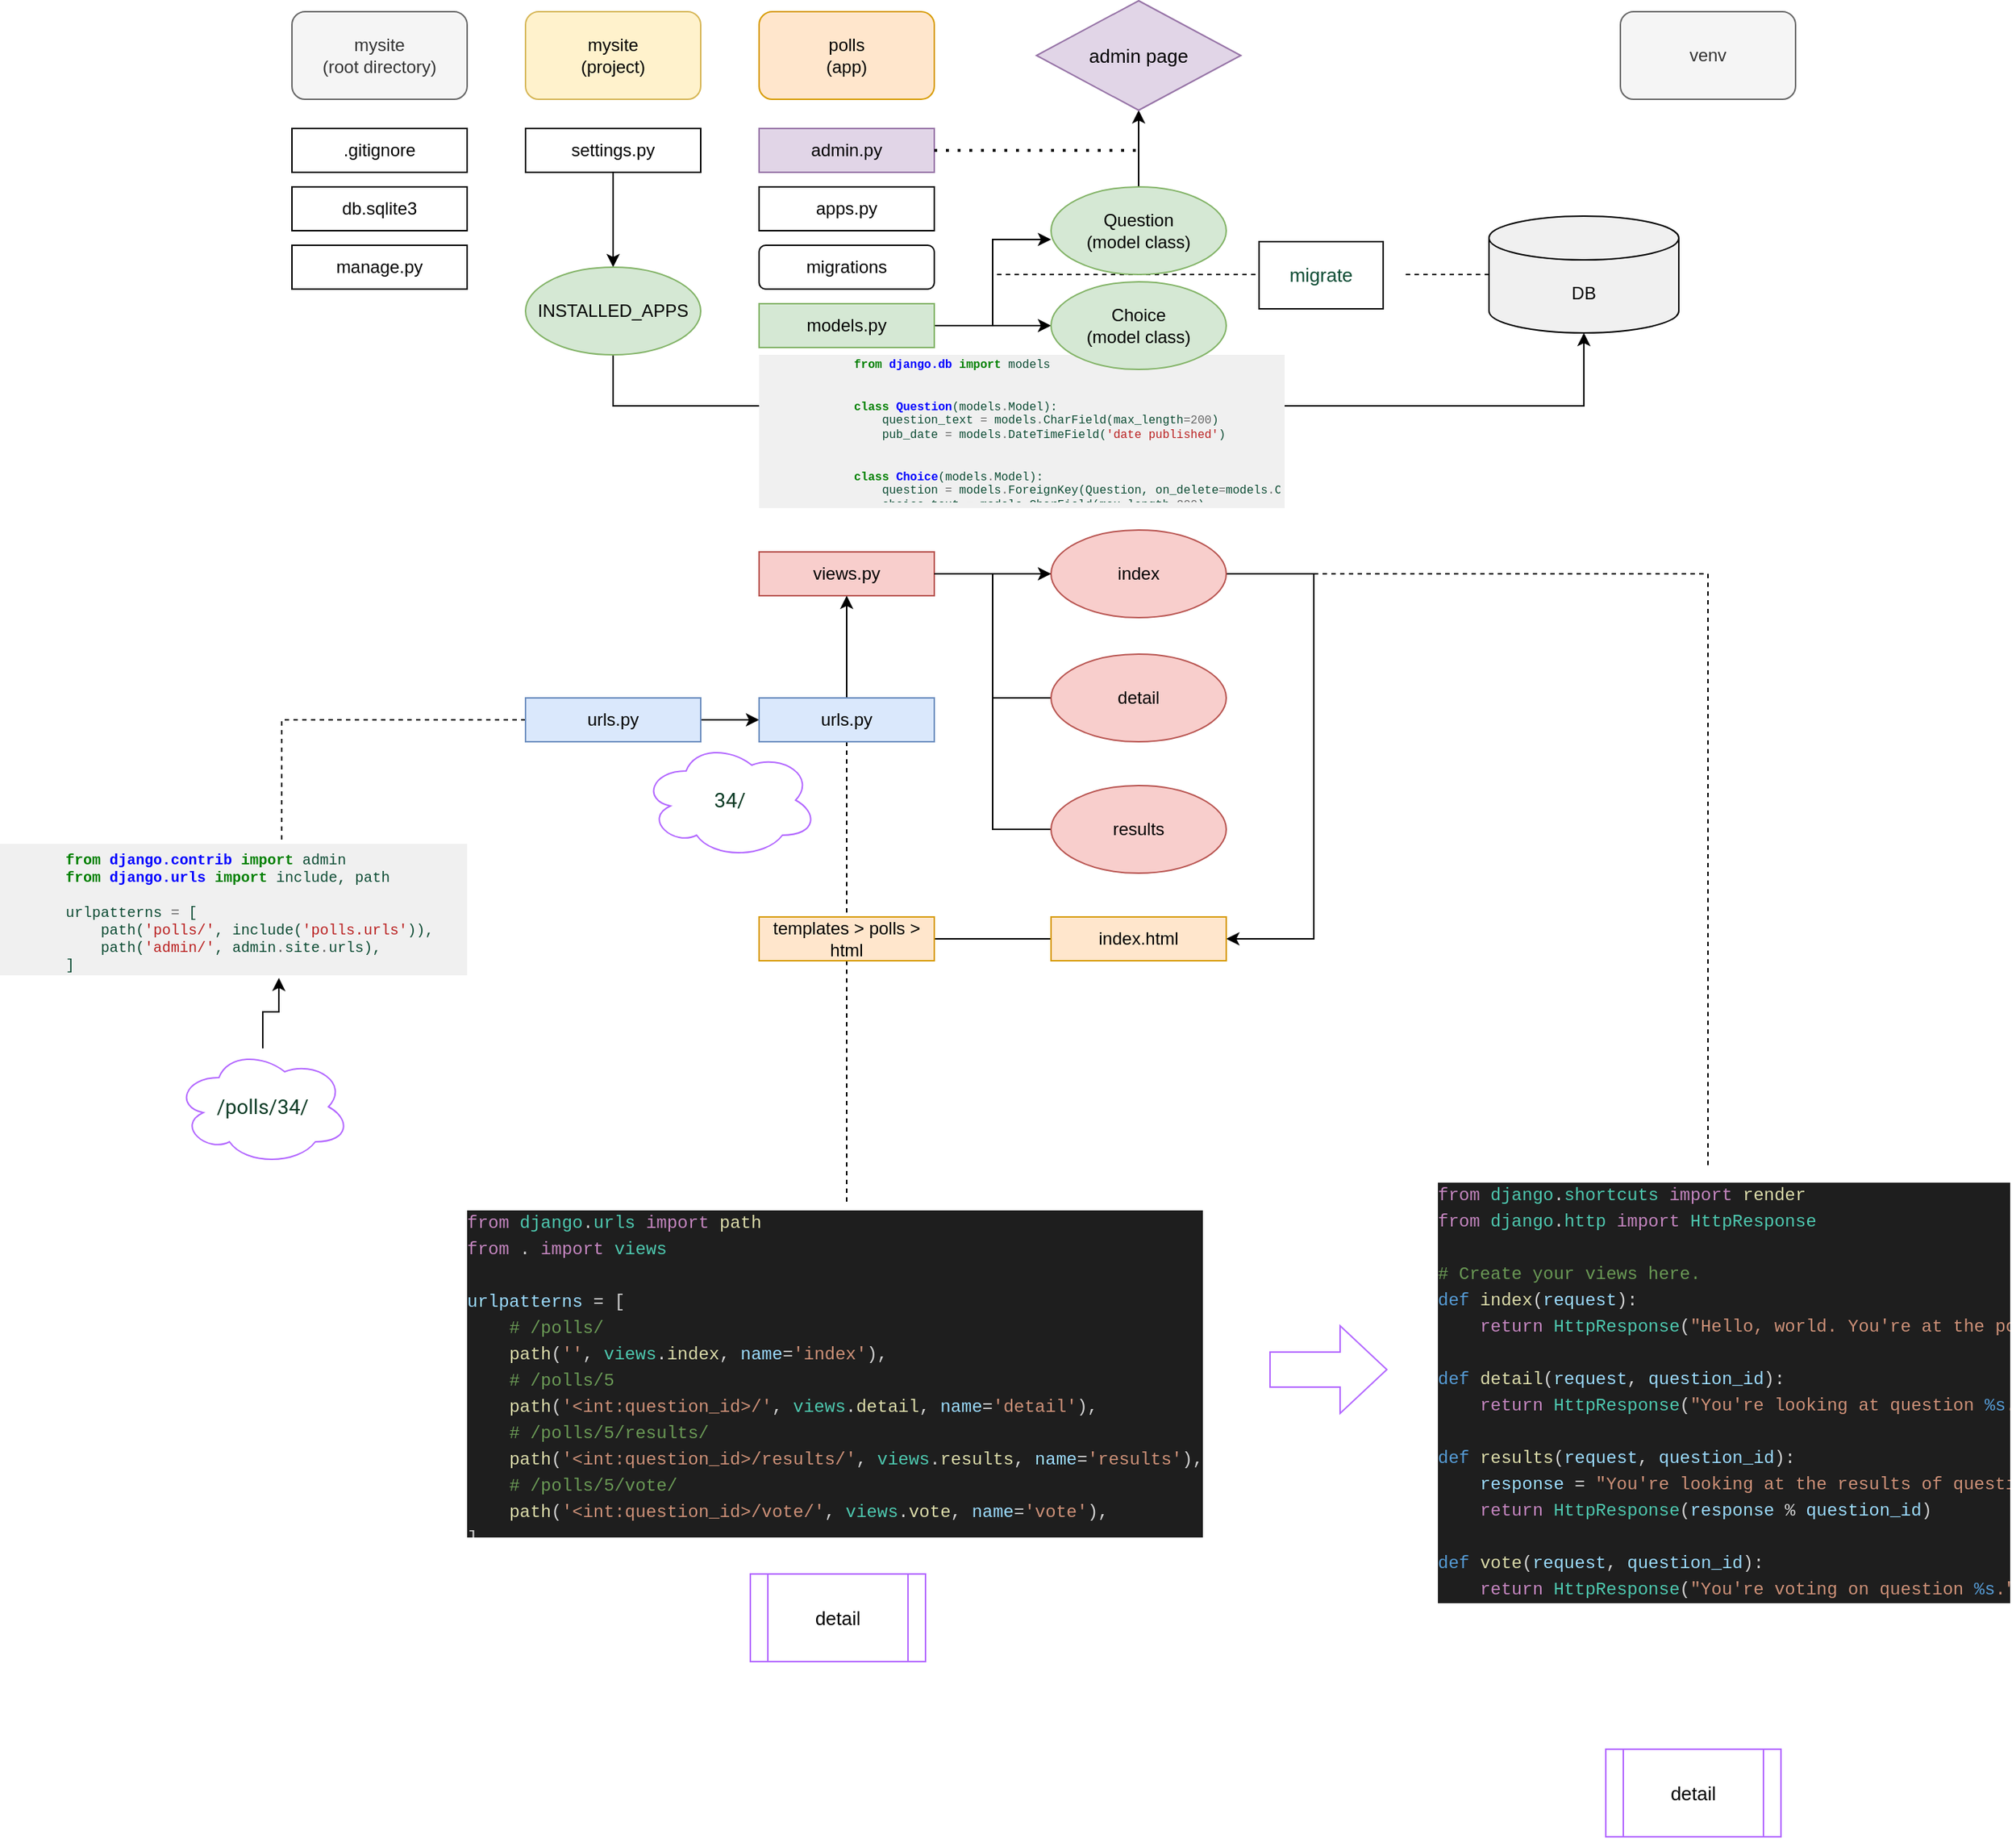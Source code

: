 <mxfile version="15.0.6" type="device"><diagram id="5Y-TuCIRkv6hMCjjfvMP" name="Page-1"><mxGraphModel dx="1184" dy="262" grid="1" gridSize="10" guides="1" tooltips="1" connect="1" arrows="1" fold="1" page="1" pageScale="1" pageWidth="827" pageHeight="1169" math="0" shadow="0"><root><mxCell id="0"/><mxCell id="1" parent="0"/><mxCell id="mrNbtPXrURU2hSH1dkUF-2" value="mysite&lt;br&gt;(project)" style="rounded=1;whiteSpace=wrap;html=1;fillColor=#fff2cc;strokeColor=#d6b656;" parent="1" vertex="1"><mxGeometry x="200" y="40" width="120" height="60" as="geometry"/></mxCell><mxCell id="mrNbtPXrURU2hSH1dkUF-3" value="mysite&lt;br&gt;(root directory)" style="rounded=1;whiteSpace=wrap;html=1;fillColor=#f5f5f5;strokeColor=#666666;fontColor=#333333;" parent="1" vertex="1"><mxGeometry x="40" y="40" width="120" height="60" as="geometry"/></mxCell><mxCell id="mrNbtPXrURU2hSH1dkUF-4" value="polls&lt;br&gt;(app)" style="rounded=1;whiteSpace=wrap;html=1;fillColor=#ffe6cc;strokeColor=#d79b00;" parent="1" vertex="1"><mxGeometry x="360" y="40" width="120" height="60" as="geometry"/></mxCell><mxCell id="mrNbtPXrURU2hSH1dkUF-6" value=".gitignore" style="rounded=0;whiteSpace=wrap;html=1;" parent="1" vertex="1"><mxGeometry x="40" y="120" width="120" height="30" as="geometry"/></mxCell><mxCell id="mrNbtPXrURU2hSH1dkUF-10" value="db.sqlite3" style="rounded=0;whiteSpace=wrap;html=1;" parent="1" vertex="1"><mxGeometry x="40" y="160" width="120" height="30" as="geometry"/></mxCell><mxCell id="mrNbtPXrURU2hSH1dkUF-11" value="manage.py" style="rounded=0;whiteSpace=wrap;html=1;" parent="1" vertex="1"><mxGeometry x="40" y="200" width="120" height="30" as="geometry"/></mxCell><mxCell id="nq8Motgy_iEgFqAY7akt-18" value="" style="edgeStyle=orthogonalEdgeStyle;rounded=0;orthogonalLoop=1;jettySize=auto;html=1;" edge="1" parent="1" source="mrNbtPXrURU2hSH1dkUF-12" target="nq8Motgy_iEgFqAY7akt-17"><mxGeometry relative="1" as="geometry"/></mxCell><mxCell id="mrNbtPXrURU2hSH1dkUF-12" value="settings.py" style="rounded=0;whiteSpace=wrap;html=1;" parent="1" vertex="1"><mxGeometry x="200" y="120" width="120" height="30" as="geometry"/></mxCell><mxCell id="mrNbtPXrURU2hSH1dkUF-13" value="venv" style="rounded=1;whiteSpace=wrap;html=1;fillColor=#f5f5f5;strokeColor=#666666;fontColor=#333333;" parent="1" vertex="1"><mxGeometry x="950" y="40" width="120" height="60" as="geometry"/></mxCell><mxCell id="nq8Motgy_iEgFqAY7akt-3" style="edgeStyle=orthogonalEdgeStyle;rounded=0;orthogonalLoop=1;jettySize=auto;html=1;" edge="1" parent="1" source="mrNbtPXrURU2hSH1dkUF-14" target="mrNbtPXrURU2hSH1dkUF-24"><mxGeometry relative="1" as="geometry"><Array as="points"><mxPoint x="260" y="525"/></Array></mxGeometry></mxCell><mxCell id="nq8Motgy_iEgFqAY7akt-56" style="edgeStyle=orthogonalEdgeStyle;rounded=0;orthogonalLoop=1;jettySize=auto;html=1;entryX=0.603;entryY=-0.003;entryDx=0;entryDy=0;entryPerimeter=0;dashed=1;fontFamily=Helvetica;fontSize=13;endArrow=none;endFill=0;" edge="1" parent="1" source="mrNbtPXrURU2hSH1dkUF-14" target="nq8Motgy_iEgFqAY7akt-7"><mxGeometry relative="1" as="geometry"/></mxCell><mxCell id="mrNbtPXrURU2hSH1dkUF-14" value="urls.py" style="rounded=0;whiteSpace=wrap;html=1;fillColor=#dae8fc;strokeColor=#6c8ebf;" parent="1" vertex="1"><mxGeometry x="200" y="510" width="120" height="30" as="geometry"/></mxCell><mxCell id="nq8Motgy_iEgFqAY7akt-37" style="edgeStyle=orthogonalEdgeStyle;rounded=0;orthogonalLoop=1;jettySize=auto;html=1;entryX=0.5;entryY=1;entryDx=0;entryDy=0;fontFamily=Helvetica;fontSize=13;exitX=0.5;exitY=0;exitDx=0;exitDy=0;" edge="1" parent="1" source="nq8Motgy_iEgFqAY7akt-28" target="nq8Motgy_iEgFqAY7akt-33"><mxGeometry relative="1" as="geometry"/></mxCell><mxCell id="mrNbtPXrURU2hSH1dkUF-16" value="admin.py" style="rounded=0;whiteSpace=wrap;html=1;fillColor=#e1d5e7;strokeColor=#9673a6;" parent="1" vertex="1"><mxGeometry x="360" y="120" width="120" height="30" as="geometry"/></mxCell><mxCell id="mrNbtPXrURU2hSH1dkUF-17" value="apps.py" style="rounded=0;whiteSpace=wrap;html=1;" parent="1" vertex="1"><mxGeometry x="360" y="160" width="120" height="30" as="geometry"/></mxCell><mxCell id="mrNbtPXrURU2hSH1dkUF-19" value="migrations" style="rounded=1;whiteSpace=wrap;html=1;" parent="1" vertex="1"><mxGeometry x="360" y="200" width="120" height="30" as="geometry"/></mxCell><mxCell id="nq8Motgy_iEgFqAY7akt-31" value="" style="edgeStyle=orthogonalEdgeStyle;rounded=0;orthogonalLoop=1;jettySize=auto;html=1;fontFamily=Helvetica;fontSize=13;" edge="1" parent="1" source="mrNbtPXrURU2hSH1dkUF-20" target="nq8Motgy_iEgFqAY7akt-30"><mxGeometry relative="1" as="geometry"/></mxCell><mxCell id="nq8Motgy_iEgFqAY7akt-36" style="edgeStyle=orthogonalEdgeStyle;rounded=0;orthogonalLoop=1;jettySize=auto;html=1;fontFamily=Helvetica;fontSize=13;" edge="1" parent="1" source="mrNbtPXrURU2hSH1dkUF-20"><mxGeometry relative="1" as="geometry"><mxPoint x="560" y="196" as="targetPoint"/><Array as="points"><mxPoint x="520" y="255"/><mxPoint x="520" y="196"/></Array></mxGeometry></mxCell><mxCell id="nq8Motgy_iEgFqAY7akt-47" style="edgeStyle=orthogonalEdgeStyle;rounded=0;orthogonalLoop=1;jettySize=auto;html=1;fontFamily=Helvetica;fontSize=13;dashed=1;endArrow=none;endFill=0;" edge="1" parent="1" source="mrNbtPXrURU2hSH1dkUF-20"><mxGeometry relative="1" as="geometry"><mxPoint x="700" y="220" as="targetPoint"/><Array as="points"><mxPoint x="520" y="255"/><mxPoint x="520" y="220"/></Array></mxGeometry></mxCell><mxCell id="mrNbtPXrURU2hSH1dkUF-20" value="models.py" style="rounded=0;whiteSpace=wrap;html=1;fillColor=#d5e8d4;strokeColor=#82b366;" parent="1" vertex="1"><mxGeometry x="360" y="240" width="120" height="30" as="geometry"/></mxCell><mxCell id="nq8Motgy_iEgFqAY7akt-59" style="edgeStyle=orthogonalEdgeStyle;rounded=0;orthogonalLoop=1;jettySize=auto;html=1;entryX=0;entryY=0.5;entryDx=0;entryDy=0;fontFamily=Helvetica;fontSize=13;endArrow=classic;endFill=1;" edge="1" parent="1" source="mrNbtPXrURU2hSH1dkUF-21" target="nq8Motgy_iEgFqAY7akt-53"><mxGeometry relative="1" as="geometry"/></mxCell><mxCell id="nq8Motgy_iEgFqAY7akt-62" style="edgeStyle=orthogonalEdgeStyle;rounded=0;orthogonalLoop=1;jettySize=auto;html=1;entryX=0;entryY=0.5;entryDx=0;entryDy=0;fontFamily=Helvetica;fontSize=13;endArrow=none;endFill=0;" edge="1" parent="1" source="mrNbtPXrURU2hSH1dkUF-21" target="nq8Motgy_iEgFqAY7akt-60"><mxGeometry relative="1" as="geometry"/></mxCell><mxCell id="nq8Motgy_iEgFqAY7akt-64" style="edgeStyle=orthogonalEdgeStyle;rounded=0;orthogonalLoop=1;jettySize=auto;html=1;entryX=0;entryY=0.5;entryDx=0;entryDy=0;fontFamily=Helvetica;fontSize=13;endArrow=none;endFill=0;" edge="1" parent="1" source="mrNbtPXrURU2hSH1dkUF-21" target="nq8Motgy_iEgFqAY7akt-61"><mxGeometry relative="1" as="geometry"/></mxCell><mxCell id="mrNbtPXrURU2hSH1dkUF-21" value="views.py" style="rounded=0;whiteSpace=wrap;html=1;fillColor=#f8cecc;strokeColor=#b85450;" parent="1" vertex="1"><mxGeometry x="360" y="410" width="120" height="30" as="geometry"/></mxCell><mxCell id="nq8Motgy_iEgFqAY7akt-11" style="edgeStyle=orthogonalEdgeStyle;rounded=0;orthogonalLoop=1;jettySize=auto;html=1;entryX=0.5;entryY=1;entryDx=0;entryDy=0;" edge="1" parent="1" source="mrNbtPXrURU2hSH1dkUF-24" target="mrNbtPXrURU2hSH1dkUF-21"><mxGeometry relative="1" as="geometry"/></mxCell><mxCell id="nq8Motgy_iEgFqAY7akt-57" style="edgeStyle=orthogonalEdgeStyle;rounded=0;orthogonalLoop=1;jettySize=auto;html=1;entryX=0.5;entryY=0;entryDx=0;entryDy=0;dashed=1;fontFamily=Helvetica;fontSize=13;endArrow=none;endFill=0;" edge="1" parent="1" source="mrNbtPXrURU2hSH1dkUF-24" target="nq8Motgy_iEgFqAY7akt-6"><mxGeometry relative="1" as="geometry"/></mxCell><mxCell id="mrNbtPXrURU2hSH1dkUF-24" value="urls.py" style="rounded=0;whiteSpace=wrap;html=1;fillColor=#dae8fc;strokeColor=#6c8ebf;" parent="1" vertex="1"><mxGeometry x="360" y="510" width="120" height="30" as="geometry"/></mxCell><mxCell id="nq8Motgy_iEgFqAY7akt-6" value="&lt;h1&gt;&lt;pre style=&quot;font-family: &amp;#34;fira mono&amp;#34; , &amp;#34;consolas&amp;#34; , &amp;#34;menlo&amp;#34; , &amp;#34;monaco&amp;#34; , &amp;#34;courier new&amp;#34; , &amp;#34;courier&amp;#34; , monospace ; font-size: 10px ; overflow-wrap: break-word ; color: rgb(12 , 75 , 51) ; margin: 15px 20px ; font-weight: 400&quot;&gt;&lt;div style=&quot;color: rgb(212 , 212 , 212) ; background-color: rgb(30 , 30 , 30) ; font-family: &amp;#34;menlo&amp;#34; , &amp;#34;monaco&amp;#34; , &amp;#34;courier new&amp;#34; , monospace ; font-size: 12px ; line-height: 18px&quot;&gt;&lt;div&gt;&lt;span style=&quot;color: #c586c0&quot;&gt;from&lt;/span&gt; &lt;span style=&quot;color: #4ec9b0&quot;&gt;django&lt;/span&gt;.&lt;span style=&quot;color: #4ec9b0&quot;&gt;urls&lt;/span&gt; &lt;span style=&quot;color: #c586c0&quot;&gt;import&lt;/span&gt; &lt;span style=&quot;color: #dcdcaa&quot;&gt;path&lt;/span&gt;&lt;/div&gt;&lt;div&gt;&lt;span style=&quot;color: #c586c0&quot;&gt;from&lt;/span&gt; . &lt;span style=&quot;color: #c586c0&quot;&gt;import&lt;/span&gt; &lt;span style=&quot;color: #4ec9b0&quot;&gt;views&lt;/span&gt;&lt;/div&gt;&lt;br&gt;&lt;div&gt;&lt;span style=&quot;color: #9cdcfe&quot;&gt;urlpatterns&lt;/span&gt; = [&lt;/div&gt;&lt;div&gt;    &lt;span style=&quot;color: #6a9955&quot;&gt;# /polls/&lt;/span&gt;&lt;/div&gt;&lt;div&gt;    &lt;span style=&quot;color: #dcdcaa&quot;&gt;path&lt;/span&gt;(&lt;span style=&quot;color: #ce9178&quot;&gt;''&lt;/span&gt;, &lt;span style=&quot;color: #4ec9b0&quot;&gt;views&lt;/span&gt;.&lt;span style=&quot;color: #dcdcaa&quot;&gt;index&lt;/span&gt;, &lt;span style=&quot;color: #9cdcfe&quot;&gt;name&lt;/span&gt;=&lt;span style=&quot;color: #ce9178&quot;&gt;'index'&lt;/span&gt;),&lt;/div&gt;&lt;div&gt;    &lt;span style=&quot;color: #6a9955&quot;&gt;# /polls/5&lt;/span&gt;&lt;/div&gt;&lt;div&gt;    &lt;span style=&quot;color: #dcdcaa&quot;&gt;path&lt;/span&gt;(&lt;span style=&quot;color: #ce9178&quot;&gt;'&amp;lt;int:question_id&amp;gt;/'&lt;/span&gt;, &lt;span style=&quot;color: #4ec9b0&quot;&gt;views&lt;/span&gt;.&lt;span style=&quot;color: #dcdcaa&quot;&gt;detail&lt;/span&gt;, &lt;span style=&quot;color: #9cdcfe&quot;&gt;name&lt;/span&gt;=&lt;span style=&quot;color: #ce9178&quot;&gt;'detail'&lt;/span&gt;),&lt;/div&gt;&lt;div&gt;    &lt;span style=&quot;color: #6a9955&quot;&gt;# /polls/5/results/&lt;/span&gt;&lt;/div&gt;&lt;div&gt;    &lt;span style=&quot;color: #dcdcaa&quot;&gt;path&lt;/span&gt;(&lt;span style=&quot;color: #ce9178&quot;&gt;'&amp;lt;int:question_id&amp;gt;/results/'&lt;/span&gt;, &lt;span style=&quot;color: #4ec9b0&quot;&gt;views&lt;/span&gt;.&lt;span style=&quot;color: #dcdcaa&quot;&gt;results&lt;/span&gt;, &lt;span style=&quot;color: #9cdcfe&quot;&gt;name&lt;/span&gt;=&lt;span style=&quot;color: #ce9178&quot;&gt;'results'&lt;/span&gt;),&lt;/div&gt;&lt;div&gt;    &lt;span style=&quot;color: #6a9955&quot;&gt;# /polls/5/vote/&lt;/span&gt;&lt;/div&gt;&lt;div&gt;    &lt;span style=&quot;color: #dcdcaa&quot;&gt;path&lt;/span&gt;(&lt;span style=&quot;color: #ce9178&quot;&gt;'&amp;lt;int:question_id&amp;gt;/vote/'&lt;/span&gt;, &lt;span style=&quot;color: #4ec9b0&quot;&gt;views&lt;/span&gt;.&lt;span style=&quot;color: #dcdcaa&quot;&gt;vote&lt;/span&gt;, &lt;span style=&quot;color: #9cdcfe&quot;&gt;name&lt;/span&gt;=&lt;span style=&quot;color: #ce9178&quot;&gt;'vote'&lt;/span&gt;),&lt;/div&gt;&lt;div&gt;]&lt;/div&gt;&lt;/div&gt;&lt;/pre&gt;&lt;/h1&gt;" style="text;html=1;strokeColor=none;spacing=5;spacingTop=-20;whiteSpace=wrap;overflow=hidden;rounded=0;fillColor=#ffffff;" vertex="1" parent="1"><mxGeometry x="135" y="855" width="570" height="230" as="geometry"/></mxCell><mxCell id="nq8Motgy_iEgFqAY7akt-7" value="&lt;h1&gt;&lt;pre style=&quot;font-family: &amp;#34;fira mono&amp;#34; , &amp;#34;consolas&amp;#34; , &amp;#34;menlo&amp;#34; , &amp;#34;monaco&amp;#34; , &amp;#34;courier new&amp;#34; , &amp;#34;courier&amp;#34; , monospace ; font-size: 10px ; overflow-wrap: break-word ; color: rgb(12 , 75 , 51) ; margin: 15px 20px ; font-weight: 400&quot;&gt;&lt;pre style=&quot;font-family: &amp;#34;fira mono&amp;#34; , &amp;#34;consolas&amp;#34; , &amp;#34;menlo&amp;#34; , &amp;#34;monaco&amp;#34; , &amp;#34;courier new&amp;#34; , &amp;#34;courier&amp;#34; , monospace ; overflow-wrap: break-word ; margin: 15px 20px&quot;&gt;&lt;span class=&quot;kn&quot; style=&quot;color: rgb(0 , 128 , 0) ; font-weight: bold&quot;&gt;from&lt;/span&gt; &lt;span class=&quot;nn&quot; style=&quot;color: rgb(0 , 0 , 255) ; font-weight: bold&quot;&gt;django.contrib&lt;/span&gt; &lt;span class=&quot;kn&quot; style=&quot;color: rgb(0 , 128 , 0) ; font-weight: bold&quot;&gt;import&lt;/span&gt; &lt;span class=&quot;n&quot;&gt;admin&lt;/span&gt;&lt;br/&gt;&lt;span class=&quot;kn&quot; style=&quot;color: rgb(0 , 128 , 0) ; font-weight: bold&quot;&gt;from&lt;/span&gt; &lt;span class=&quot;nn&quot; style=&quot;color: rgb(0 , 0 , 255) ; font-weight: bold&quot;&gt;django.urls&lt;/span&gt; &lt;span class=&quot;kn&quot; style=&quot;color: rgb(0 , 128 , 0) ; font-weight: bold&quot;&gt;import&lt;/span&gt; &lt;span class=&quot;n&quot;&gt;include&lt;/span&gt;&lt;span class=&quot;p&quot;&gt;,&lt;/span&gt; &lt;span class=&quot;n&quot;&gt;path&lt;/span&gt;&lt;br/&gt;&lt;br/&gt;&lt;span class=&quot;n&quot;&gt;urlpatterns&lt;/span&gt; &lt;span class=&quot;o&quot; style=&quot;color: rgb(102 , 102 , 102)&quot;&gt;=&lt;/span&gt; &lt;span class=&quot;p&quot;&gt;[&lt;/span&gt;&lt;br/&gt;    &lt;span class=&quot;n&quot;&gt;path&lt;/span&gt;&lt;span class=&quot;p&quot;&gt;(&lt;/span&gt;&lt;span class=&quot;s1&quot; style=&quot;color: rgb(186 , 33 , 33)&quot;&gt;'polls/'&lt;/span&gt;&lt;span class=&quot;p&quot;&gt;,&lt;/span&gt; &lt;span class=&quot;n&quot;&gt;include&lt;/span&gt;&lt;span class=&quot;p&quot;&gt;(&lt;/span&gt;&lt;span class=&quot;s1&quot; style=&quot;color: rgb(186 , 33 , 33)&quot;&gt;'polls.urls'&lt;/span&gt;&lt;span class=&quot;p&quot;&gt;)),&lt;/span&gt;&lt;br/&gt;    &lt;span class=&quot;n&quot;&gt;path&lt;/span&gt;&lt;span class=&quot;p&quot;&gt;(&lt;/span&gt;&lt;span class=&quot;s1&quot; style=&quot;color: rgb(186 , 33 , 33)&quot;&gt;'admin/'&lt;/span&gt;&lt;span class=&quot;p&quot;&gt;,&lt;/span&gt; &lt;span class=&quot;n&quot;&gt;admin&lt;/span&gt;&lt;span class=&quot;o&quot; style=&quot;color: rgb(102 , 102 , 102)&quot;&gt;.&lt;/span&gt;&lt;span class=&quot;n&quot;&gt;site&lt;/span&gt;&lt;span class=&quot;o&quot; style=&quot;color: rgb(102 , 102 , 102)&quot;&gt;.&lt;/span&gt;&lt;span class=&quot;n&quot;&gt;urls&lt;/span&gt;&lt;span class=&quot;p&quot;&gt;),&lt;/span&gt;&lt;br/&gt;&lt;span class=&quot;p&quot;&gt;]&lt;/span&gt;&lt;/pre&gt;&lt;/pre&gt;&lt;/h1&gt;" style="text;html=1;strokeColor=none;spacing=5;spacingTop=-20;whiteSpace=wrap;overflow=hidden;rounded=0;fillColor=#F0F0F0;" vertex="1" parent="1"><mxGeometry x="-160" y="610" width="320" height="90" as="geometry"/></mxCell><mxCell id="nq8Motgy_iEgFqAY7akt-55" style="edgeStyle=orthogonalEdgeStyle;rounded=0;orthogonalLoop=1;jettySize=auto;html=1;dashed=1;fontFamily=Helvetica;fontSize=13;endArrow=none;endFill=0;" edge="1" parent="1" source="nq8Motgy_iEgFqAY7akt-8"><mxGeometry relative="1" as="geometry"><mxPoint x="480" y="425" as="targetPoint"/><Array as="points"><mxPoint x="1010" y="425"/></Array></mxGeometry></mxCell><mxCell id="nq8Motgy_iEgFqAY7akt-8" value="&lt;h1&gt;&lt;pre style=&quot;overflow-wrap: break-word ; margin: 15px 20px ; font-weight: 400 ; font-size: 8px ; font-family: &amp;#34;fira mono&amp;#34; , &amp;#34;consolas&amp;#34; , &amp;#34;menlo&amp;#34; , &amp;#34;monaco&amp;#34; , &amp;#34;courier new&amp;#34; , &amp;#34;courier&amp;#34; , monospace ; color: rgb(12 , 75 , 51)&quot;&gt;&lt;pre style=&quot;font-family: &amp;#34;fira mono&amp;#34; , &amp;#34;consolas&amp;#34; , &amp;#34;menlo&amp;#34; , &amp;#34;monaco&amp;#34; , &amp;#34;courier new&amp;#34; , &amp;#34;courier&amp;#34; , monospace ; overflow-wrap: break-word ; margin: 15px 20px ; font-size: 9px&quot;&gt;&lt;div style=&quot;color: rgb(212 , 212 , 212) ; background-color: rgb(30 , 30 , 30) ; font-family: &amp;#34;menlo&amp;#34; , &amp;#34;monaco&amp;#34; , &amp;#34;courier new&amp;#34; , monospace ; line-height: 18px&quot;&gt;&lt;div style=&quot;font-family: &amp;#34;menlo&amp;#34; , &amp;#34;monaco&amp;#34; , &amp;#34;courier new&amp;#34; , monospace ; font-size: 12px ; line-height: 18px&quot;&gt;&lt;div&gt;&lt;span style=&quot;color: #c586c0&quot;&gt;from&lt;/span&gt; &lt;span style=&quot;color: #4ec9b0&quot;&gt;django&lt;/span&gt;.&lt;span style=&quot;color: #4ec9b0&quot;&gt;shortcuts&lt;/span&gt; &lt;span style=&quot;color: #c586c0&quot;&gt;import&lt;/span&gt; &lt;span style=&quot;color: #dcdcaa&quot;&gt;render&lt;/span&gt;&lt;/div&gt;&lt;div&gt;&lt;span style=&quot;color: #c586c0&quot;&gt;from&lt;/span&gt; &lt;span style=&quot;color: #4ec9b0&quot;&gt;django&lt;/span&gt;.&lt;span style=&quot;color: #4ec9b0&quot;&gt;http&lt;/span&gt; &lt;span style=&quot;color: #c586c0&quot;&gt;import&lt;/span&gt; &lt;span style=&quot;color: #4ec9b0&quot;&gt;HttpResponse&lt;/span&gt;&lt;/div&gt;&lt;br&gt;&lt;div&gt;&lt;span style=&quot;color: #6a9955&quot;&gt;# Create your views here.&lt;/span&gt;&lt;/div&gt;&lt;div&gt;&lt;span style=&quot;color: #569cd6&quot;&gt;def&lt;/span&gt; &lt;span style=&quot;color: #dcdcaa&quot;&gt;index&lt;/span&gt;(&lt;span style=&quot;color: #9cdcfe&quot;&gt;request&lt;/span&gt;):&lt;/div&gt;&lt;div&gt;    &lt;span style=&quot;color: #c586c0&quot;&gt;return&lt;/span&gt; &lt;span style=&quot;color: #4ec9b0&quot;&gt;HttpResponse&lt;/span&gt;(&lt;span style=&quot;color: #ce9178&quot;&gt;&quot;Hello, world. You're at the polls index.&quot;&lt;/span&gt;)&lt;/div&gt;&lt;br&gt;&lt;div&gt;&lt;span style=&quot;color: #569cd6&quot;&gt;def&lt;/span&gt; &lt;span style=&quot;color: #dcdcaa&quot;&gt;detail&lt;/span&gt;(&lt;span style=&quot;color: #9cdcfe&quot;&gt;request&lt;/span&gt;, &lt;span style=&quot;color: #9cdcfe&quot;&gt;question_id&lt;/span&gt;):&lt;/div&gt;&lt;div&gt;    &lt;span style=&quot;color: #c586c0&quot;&gt;return&lt;/span&gt; &lt;span style=&quot;color: #4ec9b0&quot;&gt;HttpResponse&lt;/span&gt;(&lt;span style=&quot;color: #ce9178&quot;&gt;&quot;You're looking at question &lt;/span&gt;&lt;span style=&quot;color: #569cd6&quot;&gt;%s&lt;/span&gt;&lt;span style=&quot;color: #ce9178&quot;&gt;.&quot;&lt;/span&gt; % &lt;span style=&quot;color: #9cdcfe&quot;&gt;question_id&lt;/span&gt;)&lt;/div&gt;&lt;br&gt;&lt;div&gt;&lt;span style=&quot;color: #569cd6&quot;&gt;def&lt;/span&gt; &lt;span style=&quot;color: #dcdcaa&quot;&gt;results&lt;/span&gt;(&lt;span style=&quot;color: #9cdcfe&quot;&gt;request&lt;/span&gt;, &lt;span style=&quot;color: #9cdcfe&quot;&gt;question_id&lt;/span&gt;):&lt;/div&gt;&lt;div&gt;    &lt;span style=&quot;color: #9cdcfe&quot;&gt;response&lt;/span&gt; = &lt;span style=&quot;color: #ce9178&quot;&gt;&quot;You're looking at the results of question &lt;/span&gt;&lt;span style=&quot;color: #569cd6&quot;&gt;%s&lt;/span&gt;&lt;span style=&quot;color: #ce9178&quot;&gt;.&quot;&lt;/span&gt;&lt;/div&gt;&lt;div&gt;    &lt;span style=&quot;color: #c586c0&quot;&gt;return&lt;/span&gt; &lt;span style=&quot;color: #4ec9b0&quot;&gt;HttpResponse&lt;/span&gt;(&lt;span style=&quot;color: #9cdcfe&quot;&gt;response&lt;/span&gt; % &lt;span style=&quot;color: #9cdcfe&quot;&gt;question_id&lt;/span&gt;)&lt;/div&gt;&lt;br&gt;&lt;div&gt;&lt;span style=&quot;color: #569cd6&quot;&gt;def&lt;/span&gt; &lt;span style=&quot;color: #dcdcaa&quot;&gt;vote&lt;/span&gt;(&lt;span style=&quot;color: #9cdcfe&quot;&gt;request&lt;/span&gt;, &lt;span style=&quot;color: #9cdcfe&quot;&gt;question_id&lt;/span&gt;):&lt;/div&gt;&lt;div&gt;    &lt;span style=&quot;color: #c586c0&quot;&gt;return&lt;/span&gt; &lt;span style=&quot;color: #4ec9b0&quot;&gt;HttpResponse&lt;/span&gt;(&lt;span style=&quot;color: #ce9178&quot;&gt;&quot;You're voting on question &lt;/span&gt;&lt;span style=&quot;color: #569cd6&quot;&gt;%s&lt;/span&gt;&lt;span style=&quot;color: #ce9178&quot;&gt;.&quot;&lt;/span&gt; % &lt;span style=&quot;color: #9cdcfe&quot;&gt;question_id&lt;/span&gt;)&lt;/div&gt;&lt;/div&gt;&lt;/div&gt;&lt;/pre&gt;&lt;/pre&gt;&lt;/h1&gt;" style="text;html=1;strokeColor=none;spacing=5;spacingTop=-20;overflow=hidden;rounded=0;whiteSpace=wrap;verticalAlign=middle;align=left;imageAspect=1;fillColor=#ffffff;" vertex="1" parent="1"><mxGeometry x="780" y="830" width="440" height="330" as="geometry"/></mxCell><mxCell id="nq8Motgy_iEgFqAY7akt-22" style="edgeStyle=orthogonalEdgeStyle;rounded=0;orthogonalLoop=1;jettySize=auto;html=1;entryX=0.5;entryY=1;entryDx=0;entryDy=0;entryPerimeter=0;" edge="1" parent="1" source="nq8Motgy_iEgFqAY7akt-17" target="nq8Motgy_iEgFqAY7akt-19"><mxGeometry relative="1" as="geometry"><Array as="points"><mxPoint x="260" y="310"/><mxPoint x="925" y="310"/></Array></mxGeometry></mxCell><mxCell id="nq8Motgy_iEgFqAY7akt-17" value="&lt;span&gt;INSTALLED_APPS&lt;/span&gt;" style="ellipse;whiteSpace=wrap;html=1;rounded=0;fillColor=#d5e8d4;strokeColor=#82b366;" vertex="1" parent="1"><mxGeometry x="200" y="215" width="120" height="60" as="geometry"/></mxCell><mxCell id="nq8Motgy_iEgFqAY7akt-52" value="" style="edgeStyle=orthogonalEdgeStyle;rounded=0;orthogonalLoop=1;jettySize=auto;html=1;dashed=1;fontFamily=Helvetica;fontSize=13;endArrow=none;endFill=0;" edge="1" parent="1" source="nq8Motgy_iEgFqAY7akt-19" target="nq8Motgy_iEgFqAY7akt-23"><mxGeometry relative="1" as="geometry"/></mxCell><mxCell id="nq8Motgy_iEgFqAY7akt-19" value="DB" style="shape=cylinder3;whiteSpace=wrap;html=1;boundedLbl=1;backgroundOutline=1;size=15;rounded=0;fillColor=#F0F0F0;gradientColor=none;align=center;verticalAlign=middle;" vertex="1" parent="1"><mxGeometry x="860" y="180" width="130" height="80" as="geometry"/></mxCell><mxCell id="nq8Motgy_iEgFqAY7akt-23" value="&lt;div style=&quot;font-size: 13px; overflow-wrap: break-word; color: rgb(12, 75, 51); margin: 15px 20px; text-align: left;&quot;&gt;migrate&lt;/div&gt;" style="text;html=1;strokeColor=none;align=center;verticalAlign=middle;rounded=0;labelBorderColor=#000000;spacing=0;spacingTop=0;spacingLeft=0;fontSize=13;whiteSpace=wrap;spacingBottom=0;fontFamily=Helvetica;horizontal=1;" vertex="1" parent="1"><mxGeometry x="690" y="200" width="110" height="40" as="geometry"/></mxCell><mxCell id="nq8Motgy_iEgFqAY7akt-25" value="&lt;h1&gt;&lt;pre style=&quot;overflow-wrap: break-word ; margin: 15px 20px&quot;&gt;&lt;pre style=&quot;overflow-wrap: break-word ; margin: 15px 20px ; font-size: 8px&quot;&gt;&lt;pre style=&quot;font-family: &amp;#34;fira mono&amp;#34; , &amp;#34;consolas&amp;#34; , &amp;#34;menlo&amp;#34; , &amp;#34;monaco&amp;#34; , &amp;#34;courier new&amp;#34; , &amp;#34;courier&amp;#34; , monospace ; overflow-wrap: break-word ; color: rgb(12 , 75 , 51) ; margin: 15px 20px ; font-weight: 400&quot;&gt;&lt;span class=&quot;kn&quot; style=&quot;color: rgb(0 , 128 , 0) ; font-weight: bold&quot;&gt;from&lt;/span&gt; &lt;span class=&quot;nn&quot; style=&quot;color: rgb(0 , 0 , 255) ; font-weight: bold&quot;&gt;django.db&lt;/span&gt; &lt;span class=&quot;kn&quot; style=&quot;color: rgb(0 , 128 , 0) ; font-weight: bold&quot;&gt;import&lt;/span&gt; &lt;span class=&quot;n&quot;&gt;models&lt;/span&gt;&lt;br/&gt;&lt;br/&gt;&lt;br/&gt;&lt;span class=&quot;k&quot; style=&quot;color: rgb(0 , 128 , 0) ; font-weight: bold&quot;&gt;class&lt;/span&gt; &lt;span class=&quot;nc&quot; style=&quot;color: rgb(0 , 0 , 255) ; font-weight: bold&quot;&gt;Question&lt;/span&gt;&lt;span class=&quot;p&quot;&gt;(&lt;/span&gt;&lt;span class=&quot;n&quot;&gt;models&lt;/span&gt;&lt;span class=&quot;o&quot; style=&quot;color: rgb(102 , 102 , 102)&quot;&gt;.&lt;/span&gt;&lt;span class=&quot;n&quot;&gt;Model&lt;/span&gt;&lt;span class=&quot;p&quot;&gt;):&lt;/span&gt;&lt;br/&gt;    &lt;span class=&quot;n&quot;&gt;question_text&lt;/span&gt; &lt;span class=&quot;o&quot; style=&quot;color: rgb(102 , 102 , 102)&quot;&gt;=&lt;/span&gt; &lt;span class=&quot;n&quot;&gt;models&lt;/span&gt;&lt;span class=&quot;o&quot; style=&quot;color: rgb(102 , 102 , 102)&quot;&gt;.&lt;/span&gt;&lt;span class=&quot;n&quot;&gt;CharField&lt;/span&gt;&lt;span class=&quot;p&quot;&gt;(&lt;/span&gt;&lt;span class=&quot;n&quot;&gt;max_length&lt;/span&gt;&lt;span class=&quot;o&quot; style=&quot;color: rgb(102 , 102 , 102)&quot;&gt;=&lt;/span&gt;&lt;span class=&quot;mi&quot; style=&quot;color: rgb(102 , 102 , 102)&quot;&gt;200&lt;/span&gt;&lt;span class=&quot;p&quot;&gt;)&lt;/span&gt;&lt;br/&gt;    &lt;span class=&quot;n&quot;&gt;pub_date&lt;/span&gt; &lt;span class=&quot;o&quot; style=&quot;color: rgb(102 , 102 , 102)&quot;&gt;=&lt;/span&gt; &lt;span class=&quot;n&quot;&gt;models&lt;/span&gt;&lt;span class=&quot;o&quot; style=&quot;color: rgb(102 , 102 , 102)&quot;&gt;.&lt;/span&gt;&lt;span class=&quot;n&quot;&gt;DateTimeField&lt;/span&gt;&lt;span class=&quot;p&quot;&gt;(&lt;/span&gt;&lt;span class=&quot;s1&quot; style=&quot;color: rgb(186 , 33 , 33)&quot;&gt;'date published'&lt;/span&gt;&lt;span class=&quot;p&quot;&gt;)&lt;/span&gt;&lt;br/&gt;&lt;br/&gt;&lt;br/&gt;&lt;span class=&quot;k&quot; style=&quot;color: rgb(0 , 128 , 0) ; font-weight: bold&quot;&gt;class&lt;/span&gt; &lt;span class=&quot;nc&quot; style=&quot;color: rgb(0 , 0 , 255) ; font-weight: bold&quot;&gt;Choice&lt;/span&gt;&lt;span class=&quot;p&quot;&gt;(&lt;/span&gt;&lt;span class=&quot;n&quot;&gt;models&lt;/span&gt;&lt;span class=&quot;o&quot; style=&quot;color: rgb(102 , 102 , 102)&quot;&gt;.&lt;/span&gt;&lt;span class=&quot;n&quot;&gt;Model&lt;/span&gt;&lt;span class=&quot;p&quot;&gt;):&lt;/span&gt;&lt;br/&gt;    &lt;span class=&quot;n&quot;&gt;question&lt;/span&gt; &lt;span class=&quot;o&quot; style=&quot;color: rgb(102 , 102 , 102)&quot;&gt;=&lt;/span&gt; &lt;span class=&quot;n&quot;&gt;models&lt;/span&gt;&lt;span class=&quot;o&quot; style=&quot;color: rgb(102 , 102 , 102)&quot;&gt;.&lt;/span&gt;&lt;span class=&quot;n&quot;&gt;ForeignKey&lt;/span&gt;&lt;span class=&quot;p&quot;&gt;(&lt;/span&gt;&lt;span class=&quot;n&quot;&gt;Question&lt;/span&gt;&lt;span class=&quot;p&quot;&gt;,&lt;/span&gt; &lt;span class=&quot;n&quot;&gt;on_delete&lt;/span&gt;&lt;span class=&quot;o&quot; style=&quot;color: rgb(102 , 102 , 102)&quot;&gt;=&lt;/span&gt;&lt;span class=&quot;n&quot;&gt;models&lt;/span&gt;&lt;span class=&quot;o&quot; style=&quot;color: rgb(102 , 102 , 102)&quot;&gt;.&lt;/span&gt;&lt;span class=&quot;n&quot;&gt;CASCADE&lt;/span&gt;&lt;span class=&quot;p&quot;&gt;)&lt;/span&gt;&lt;br/&gt;    &lt;span class=&quot;n&quot;&gt;choice_text&lt;/span&gt; &lt;span class=&quot;o&quot; style=&quot;color: rgb(102 , 102 , 102)&quot;&gt;=&lt;/span&gt; &lt;span class=&quot;n&quot;&gt;models&lt;/span&gt;&lt;span class=&quot;o&quot; style=&quot;color: rgb(102 , 102 , 102)&quot;&gt;.&lt;/span&gt;&lt;span class=&quot;n&quot;&gt;CharField&lt;/span&gt;&lt;span class=&quot;p&quot;&gt;(&lt;/span&gt;&lt;span class=&quot;n&quot;&gt;max_length&lt;/span&gt;&lt;span class=&quot;o&quot; style=&quot;color: rgb(102 , 102 , 102)&quot;&gt;=&lt;/span&gt;&lt;span class=&quot;mi&quot; style=&quot;color: rgb(102 , 102 , 102)&quot;&gt;200&lt;/span&gt;&lt;span class=&quot;p&quot;&gt;)&lt;/span&gt;&lt;br/&gt;    &lt;span class=&quot;n&quot;&gt;votes&lt;/span&gt; &lt;span class=&quot;o&quot; style=&quot;color: rgb(102 , 102 , 102)&quot;&gt;=&lt;/span&gt; &lt;span class=&quot;n&quot;&gt;models&lt;/span&gt;&lt;span class=&quot;o&quot; style=&quot;color: rgb(102 , 102 , 102)&quot;&gt;.&lt;/span&gt;&lt;span class=&quot;n&quot;&gt;IntegerField&lt;/span&gt;&lt;span class=&quot;p&quot;&gt;(&lt;/span&gt;&lt;span class=&quot;n&quot;&gt;default&lt;/span&gt;&lt;span class=&quot;o&quot; style=&quot;color: rgb(102 , 102 , 102)&quot;&gt;=&lt;/span&gt;&lt;span class=&quot;mi&quot; style=&quot;color: rgb(102 , 102 , 102)&quot;&gt;0&lt;/span&gt;&lt;span class=&quot;p&quot;&gt;)&lt;/span&gt;&lt;/pre&gt;&lt;/pre&gt;&lt;/pre&gt;&lt;/h1&gt;" style="text;html=1;strokeColor=none;spacing=5;spacingTop=-20;overflow=hidden;rounded=0;fillColor=#F0F0F0;whiteSpace=wrap;verticalAlign=middle;align=left;imageAspect=1;" vertex="1" parent="1"><mxGeometry x="360" y="275" width="360" height="105" as="geometry"/></mxCell><mxCell id="nq8Motgy_iEgFqAY7akt-28" value="Question&lt;br&gt;(model class)" style="ellipse;whiteSpace=wrap;html=1;rounded=0;strokeColor=#82b366;fillColor=#d5e8d4;" vertex="1" parent="1"><mxGeometry x="560" y="160" width="120" height="60" as="geometry"/></mxCell><mxCell id="nq8Motgy_iEgFqAY7akt-30" value="Choice&lt;br&gt;(model class)" style="ellipse;whiteSpace=wrap;html=1;rounded=0;strokeColor=#82b366;fillColor=#d5e8d4;" vertex="1" parent="1"><mxGeometry x="560" y="225" width="120" height="60" as="geometry"/></mxCell><mxCell id="nq8Motgy_iEgFqAY7akt-33" value="admin page" style="rhombus;whiteSpace=wrap;html=1;rounded=0;fontFamily=Helvetica;fontSize=13;fillColor=#e1d5e7;align=center;verticalAlign=middle;strokeColor=#9673a6;" vertex="1" parent="1"><mxGeometry x="550" y="32.5" width="140" height="75" as="geometry"/></mxCell><mxCell id="nq8Motgy_iEgFqAY7akt-39" value="" style="endArrow=none;dashed=1;html=1;dashPattern=1 3;strokeWidth=2;fontFamily=Helvetica;fontSize=13;exitX=1;exitY=0.5;exitDx=0;exitDy=0;" edge="1" parent="1" source="mrNbtPXrURU2hSH1dkUF-16"><mxGeometry width="50" height="50" relative="1" as="geometry"><mxPoint x="720" y="420" as="sourcePoint"/><mxPoint x="620" y="135" as="targetPoint"/></mxGeometry></mxCell><mxCell id="nq8Motgy_iEgFqAY7akt-86" style="edgeStyle=orthogonalEdgeStyle;rounded=0;orthogonalLoop=1;jettySize=auto;html=1;entryX=1;entryY=0.5;entryDx=0;entryDy=0;fontFamily=Helvetica;fontSize=13;endArrow=classic;endFill=1;" edge="1" parent="1" source="nq8Motgy_iEgFqAY7akt-53" target="nq8Motgy_iEgFqAY7akt-83"><mxGeometry relative="1" as="geometry"><Array as="points"><mxPoint x="740" y="425"/><mxPoint x="740" y="675"/></Array></mxGeometry></mxCell><mxCell id="nq8Motgy_iEgFqAY7akt-87" value="" style="edgeStyle=orthogonalEdgeStyle;rounded=0;orthogonalLoop=1;jettySize=auto;html=1;fontFamily=Helvetica;fontSize=13;endArrow=none;endFill=0;" edge="1" parent="1" source="nq8Motgy_iEgFqAY7akt-53" target="mrNbtPXrURU2hSH1dkUF-21"><mxGeometry relative="1" as="geometry"/></mxCell><mxCell id="nq8Motgy_iEgFqAY7akt-53" value="index" style="ellipse;whiteSpace=wrap;html=1;rounded=0;strokeColor=#b85450;fillColor=#f8cecc;" vertex="1" parent="1"><mxGeometry x="560" y="395" width="120" height="60" as="geometry"/></mxCell><mxCell id="nq8Motgy_iEgFqAY7akt-60" value="detail" style="ellipse;whiteSpace=wrap;html=1;rounded=0;strokeColor=#b85450;fillColor=#f8cecc;" vertex="1" parent="1"><mxGeometry x="560" y="480" width="120" height="60" as="geometry"/></mxCell><mxCell id="nq8Motgy_iEgFqAY7akt-61" value="results" style="ellipse;whiteSpace=wrap;html=1;rounded=0;strokeColor=#b85450;fillColor=#f8cecc;" vertex="1" parent="1"><mxGeometry x="560" y="570" width="120" height="60" as="geometry"/></mxCell><mxCell id="nq8Motgy_iEgFqAY7akt-71" style="edgeStyle=orthogonalEdgeStyle;rounded=0;orthogonalLoop=1;jettySize=auto;html=1;entryX=0.597;entryY=1.019;entryDx=0;entryDy=0;entryPerimeter=0;fontFamily=Helvetica;fontSize=13;endArrow=classic;endFill=1;" edge="1" parent="1" source="nq8Motgy_iEgFqAY7akt-66" target="nq8Motgy_iEgFqAY7akt-7"><mxGeometry relative="1" as="geometry"/></mxCell><mxCell id="nq8Motgy_iEgFqAY7akt-66" value="&lt;span style=&quot;color: rgb(12 , 60 , 38) ; font-family: &amp;#34;roboto&amp;#34; , &amp;#34;corbel&amp;#34; , &amp;#34;avenir&amp;#34; , &amp;#34;lucida grande&amp;#34; , &amp;#34;lucida sans&amp;#34; , sans-serif ; font-size: 14px ; background-color: rgb(255 , 255 , 255)&quot;&gt;/polls/34/&lt;/span&gt;" style="ellipse;shape=cloud;whiteSpace=wrap;html=1;rounded=0;fontFamily=Helvetica;fontSize=13;gradientColor=none;align=center;verticalAlign=middle;strokeColor=#B266FF;" vertex="1" parent="1"><mxGeometry x="-40" y="750" width="120" height="80" as="geometry"/></mxCell><mxCell id="nq8Motgy_iEgFqAY7akt-72" value="&lt;span style=&quot;color: rgb(12 , 60 , 38) ; font-family: &amp;#34;roboto&amp;#34; , &amp;#34;corbel&amp;#34; , &amp;#34;avenir&amp;#34; , &amp;#34;lucida grande&amp;#34; , &amp;#34;lucida sans&amp;#34; , sans-serif ; font-size: 14px ; background-color: rgb(255 , 255 , 255)&quot;&gt;34/&lt;/span&gt;" style="ellipse;shape=cloud;whiteSpace=wrap;html=1;rounded=0;fontFamily=Helvetica;fontSize=13;gradientColor=none;align=center;verticalAlign=middle;strokeColor=#B266FF;" vertex="1" parent="1"><mxGeometry x="280" y="540" width="120" height="80" as="geometry"/></mxCell><mxCell id="nq8Motgy_iEgFqAY7akt-75" value="detail" style="shape=process;whiteSpace=wrap;html=1;backgroundOutline=1;rounded=0;fontFamily=Helvetica;fontSize=13;strokeColor=#B266FF;fillColor=#ffffff;gradientColor=none;align=center;verticalAlign=middle;" vertex="1" parent="1"><mxGeometry x="354" y="1110" width="120" height="60" as="geometry"/></mxCell><mxCell id="nq8Motgy_iEgFqAY7akt-76" value="detail" style="shape=process;whiteSpace=wrap;html=1;backgroundOutline=1;rounded=0;fontFamily=Helvetica;fontSize=13;strokeColor=#B266FF;fillColor=#ffffff;gradientColor=none;align=center;verticalAlign=middle;" vertex="1" parent="1"><mxGeometry x="940" y="1230" width="120" height="60" as="geometry"/></mxCell><mxCell id="nq8Motgy_iEgFqAY7akt-77" value="" style="shape=singleArrow;whiteSpace=wrap;html=1;arrowWidth=0.4;arrowSize=0.4;rounded=0;fontFamily=Helvetica;fontSize=13;strokeColor=#B266FF;fillColor=#ffffff;gradientColor=none;align=center;verticalAlign=middle;" vertex="1" parent="1"><mxGeometry x="710" y="940" width="80" height="60" as="geometry"/></mxCell><mxCell id="nq8Motgy_iEgFqAY7akt-84" value="" style="edgeStyle=orthogonalEdgeStyle;rounded=0;orthogonalLoop=1;jettySize=auto;html=1;fontFamily=Helvetica;fontSize=13;endArrow=none;endFill=0;" edge="1" parent="1" source="nq8Motgy_iEgFqAY7akt-81" target="nq8Motgy_iEgFqAY7akt-83"><mxGeometry relative="1" as="geometry"/></mxCell><mxCell id="nq8Motgy_iEgFqAY7akt-81" value="templates &amp;gt; polls &amp;gt; html" style="rounded=0;whiteSpace=wrap;html=1;fillColor=#ffe6cc;strokeColor=#d79b00;" vertex="1" parent="1"><mxGeometry x="360" y="660" width="120" height="30" as="geometry"/></mxCell><mxCell id="nq8Motgy_iEgFqAY7akt-83" value="index.html" style="rounded=0;whiteSpace=wrap;html=1;fillColor=#ffe6cc;strokeColor=#d79b00;" vertex="1" parent="1"><mxGeometry x="560" y="660" width="120" height="30" as="geometry"/></mxCell></root></mxGraphModel></diagram></mxfile>